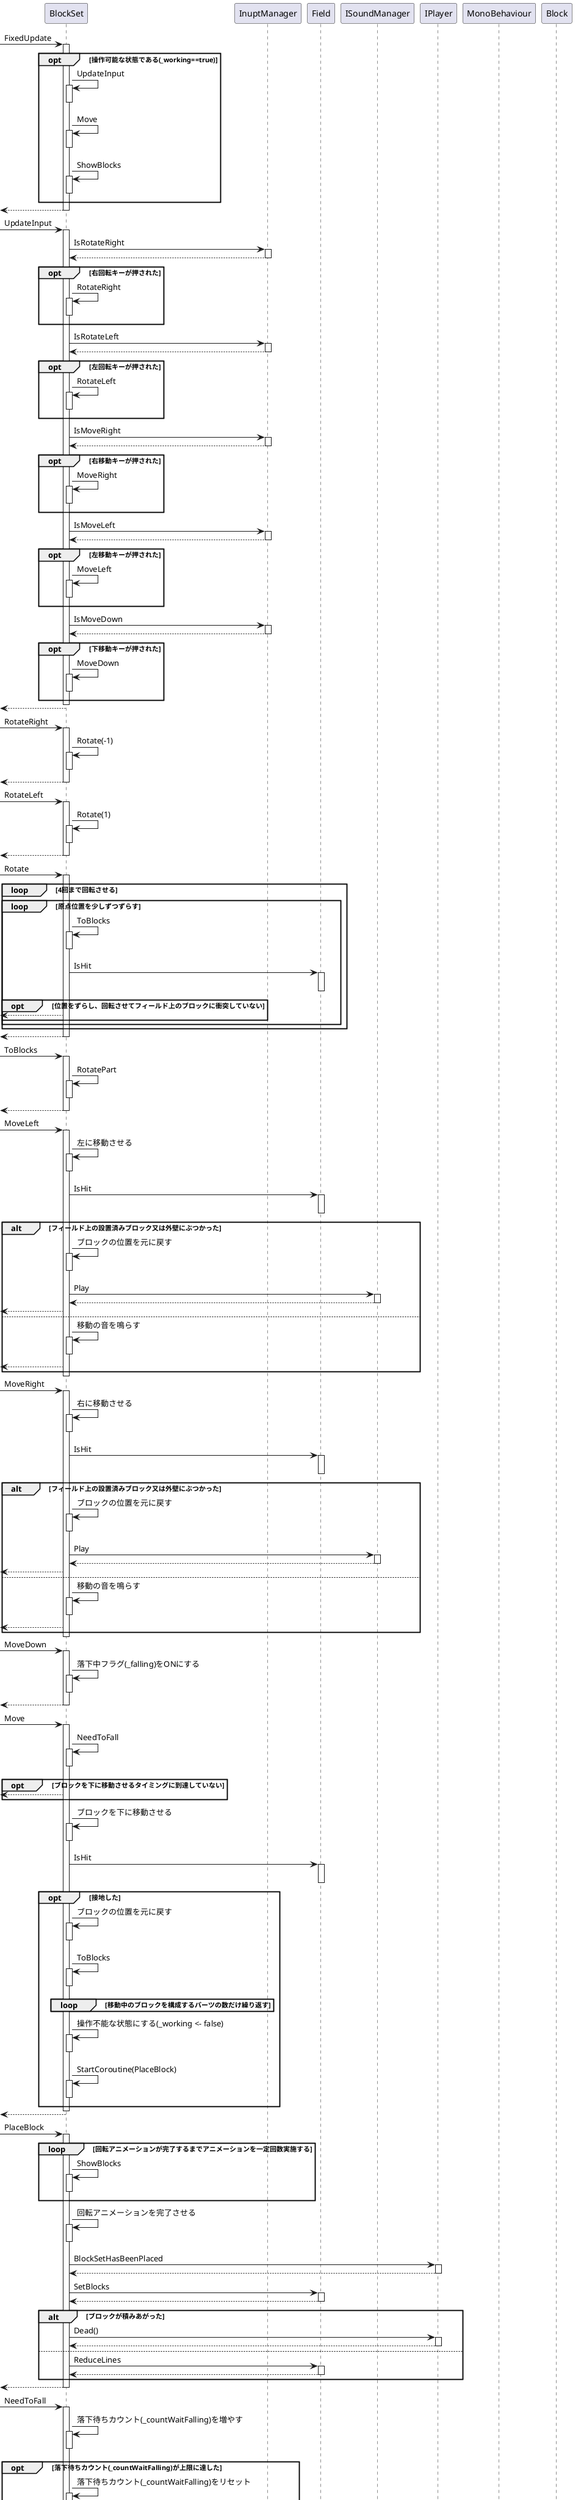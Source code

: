 @startuml

[-> BlockSet : FixedUpdate
activate BlockSet
    opt 操作可能な状態である(_working==true)
        BlockSet -> BlockSet : UpdateInput
        activate BlockSet
        deactivate BlockSet
        BlockSet -> BlockSet : Move
        activate BlockSet
        deactivate BlockSet
        BlockSet -> BlockSet : ShowBlocks
        activate BlockSet
        deactivate BlockSet
    end
    [<-- BlockSet
deactivate BlockSet


[-> BlockSet : UpdateInput
activate BlockSet
    BlockSet -> InuptManager : IsRotateRight
    activate InuptManager
        BlockSet <-- InuptManager
    deactivate InuptManager
    opt 右回転キーが押された
        BlockSet -> BlockSet : RotateRight
        activate BlockSet
        deactivate BlockSet
    end
    BlockSet -> InuptManager : IsRotateLeft
    activate InuptManager
        BlockSet <-- InuptManager
    deactivate InuptManager
    opt 左回転キーが押された
        BlockSet -> BlockSet : RotateLeft
        activate BlockSet
        deactivate BlockSet
    end
    BlockSet -> InuptManager : IsMoveRight
    activate InuptManager
        BlockSet <-- InuptManager
    deactivate InuptManager
    opt 右移動キーが押された
        BlockSet -> BlockSet : MoveRight
        activate BlockSet
        deactivate BlockSet
    end
    BlockSet -> InuptManager : IsMoveLeft
    activate InuptManager
        BlockSet <-- InuptManager
    deactivate InuptManager
    opt 左移動キーが押された
        BlockSet -> BlockSet : MoveLeft
        activate BlockSet
        deactivate BlockSet
    end
    BlockSet -> InuptManager : IsMoveDown
    activate InuptManager
        BlockSet <-- InuptManager
    deactivate InuptManager
    opt 下移動キーが押された
        BlockSet -> BlockSet : MoveDown
        activate BlockSet
        deactivate BlockSet
    end

deactivate BlockSet
[<-- BlockSet

[-> BlockSet : RotateRight
activate BlockSet
    BlockSet -> BlockSet : Rotate(-1)
        activate BlockSet
        deactivate BlockSet
    [<-- BlockSet
deactivate BlockSet

[-> BlockSet : RotateLeft
activate BlockSet
    BlockSet -> BlockSet : Rotate(1)
        activate BlockSet
        deactivate BlockSet
    [<-- BlockSet
deactivate BlockSet

[-> BlockSet : Rotate
activate BlockSet
    loop 4回まで回転させる
        loop 原点位置を少しずつずらす
            BlockSet -> BlockSet : ToBlocks
            activate BlockSet
            deactivate BlockSet
            BlockSet -> Field : IsHit
            activate Field
            deactivate Field
            opt 位置をずらし、回転させてフィールド上のブロックに衝突していない
                [<-- BlockSet
            end
        end
    end
    [<-- BlockSet
deactivate BlockSet

[-> BlockSet : ToBlocks
activate BlockSet
    BlockSet -> BlockSet : RotatePart
    activate BlockSet
    deactivate BlockSet
    [<-- BlockSet
deactivate BlockSet

[-> BlockSet : MoveLeft
activate BlockSet
    BlockSet -> BlockSet : 左に移動させる
    activate BlockSet
    deactivate BlockSet
    BlockSet -> Field : IsHit
    activate Field
    deactivate Field
    alt フィールド上の設置済みブロック又は外壁にぶつかった
        BlockSet -> BlockSet : ブロックの位置を元に戻す
        activate BlockSet
        deactivate BlockSet
        BlockSet -> ISoundManager : Play
        activate ISoundManager
            BlockSet <-- ISoundManager
        deactivate ISoundManager

    [<-- BlockSet
    else
        BlockSet -> BlockSet : 移動の音を鳴らす
            activate BlockSet
            deactivate BlockSet
    [<-- BlockSet
    end
deactivate BlockSet


[-> BlockSet : MoveRight
activate BlockSet
    BlockSet -> BlockSet : 右に移動させる
    activate BlockSet
    deactivate BlockSet
    BlockSet -> Field : IsHit
    activate Field
    deactivate Field
    alt フィールド上の設置済みブロック又は外壁にぶつかった
        BlockSet -> BlockSet : ブロックの位置を元に戻す
        activate BlockSet
        deactivate BlockSet
        BlockSet -> ISoundManager : Play
        activate ISoundManager
            BlockSet <-- ISoundManager
        deactivate ISoundManager

    [<-- BlockSet
    else
        BlockSet -> BlockSet : 移動の音を鳴らす
            activate BlockSet
            deactivate BlockSet
    [<-- BlockSet
    end
deactivate BlockSet


[-> BlockSet : MoveDown
activate BlockSet
    BlockSet -> BlockSet : 落下中フラグ(_falling)をONにする
        activate BlockSet
        deactivate BlockSet
    [<-- BlockSet
deactivate BlockSet


[-> BlockSet : Move
activate BlockSet
    BlockSet -> BlockSet : NeedToFall
    activate BlockSet
    deactivate BlockSet
    opt ブロックを下に移動させるタイミングに到達していない
        [<-- BlockSet
    end
    BlockSet -> BlockSet : ブロックを下に移動させる
    activate BlockSet
    deactivate BlockSet
    BlockSet -> Field : IsHit
    activate Field
    deactivate Field
    opt 接地した
        BlockSet -> BlockSet : ブロックの位置を元に戻す
        activate BlockSet
        deactivate BlockSet
        BlockSet -> BlockSet : ToBlocks
        activate BlockSet
        deactivate BlockSet
        loop 移動中のブロックを構成するパーツの数だけ繰り返す
        end

        BlockSet -> BlockSet : 操作不能な状態にする(_working <- false)
        activate BlockSet
        deactivate BlockSet

        BlockSet -> BlockSet : StartCoroutine(PlaceBlock)
        activate BlockSet
        deactivate BlockSet
    end
deactivate BlockSet
[<-- BlockSet

[-> BlockSet : PlaceBlock
activate BlockSet
        loop 回転アニメーションが完了するまでアニメーションを一定回数実施する
            BlockSet -> BlockSet : ShowBlocks
            activate BlockSet
            deactivate BlockSet
        end
        BlockSet -> BlockSet : 回転アニメーションを完了させる
        activate BlockSet
        deactivate BlockSet
        BlockSet -> IPlayer : BlockSetHasBeenPlaced
        activate IPlayer
            BlockSet <-- IPlayer
        deactivate IPlayer
        BlockSet -> Field : SetBlocks
        activate Field
            BlockSet <-- Field
        deactivate Field
        alt ブロックが積みあがった
            BlockSet -> IPlayer : Dead()
            activate IPlayer
                BlockSet <-- IPlayer
            deactivate IPlayer
        else
            BlockSet -> Field : ReduceLines
            activate Field
                BlockSet <-- Field 
            deactivate Field
        end

    [<-- BlockSet
deactivate BlockSet

[-> BlockSet : NeedToFall
activate BlockSet
    BlockSet -> BlockSet : 落下待ちカウント(_countWaitFalling)を増やす
    activate BlockSet
    deactivate BlockSet
    opt 落下待ちカウント(_countWaitFalling)が上限に達した
        BlockSet -> BlockSet : 落下待ちカウント(_countWaitFalling)をリセット
        activate BlockSet
        deactivate BlockSet
        BlockSet -> BlockSet : 落下カウント(_countFalling)を増やす
        activate BlockSet
        deactivate BlockSet
        opt 落下カウント(_countFalling)が上限に達した or 落下中フラグ(_falling)がON
            BlockSet -> BlockSet : 落下中フラグ(_falling)をOFFにする
            activate BlockSet
            deactivate BlockSet
            BlockSet -> BlockSet : 落下カウント(_countFalling)をリセットする
            activate BlockSet
            deactivate BlockSet
            [<-- BlockSet : true
        end
    end
    [<-- BlockSet : false
deactivate BlockSet

[-> BlockSet : Setup
activate BlockSet
    BlockSet -> BlockSet : Field, BlockSet, IPlayer のインスタンスを保持する
    activate BlockSet
    deactivate BlockSet
    BlockSet -> BlockSet : 落下中フラグ(_falling)をOFFにする
    activate BlockSet
    deactivate BlockSet
    [<-- BlockSet
    BlockSet -> BlockSet : _activeBlocks を生成する
    activate BlockSet
        loop ブロックのパーツ毎に実行する
            BlockSet -> MonoBehaviour : Instantiate
            activate MonoBehaviour
                MonoBehaviour -> Block : create
                activate Block
                    MonoBehaviour <-- Block
                deactivate Block
                BlockSet <-- MonoBehaviour : _prefabPart を複製してブロックのパーツを構築する
            deactivate MonoBehaviour
        end
    deactivate BlockSet
    BlockSet -> Field : Width
    activate Field
        BlockSet <-- Field
    deactivate Field
    BlockSet -> Field : Height
    activate Field
        BlockSet <-- Field
    deactivate Field
    BlockSet -> BlockSet : ブロックの初期位置を決定する
    activate BlockSet
    deactivate BlockSet
    [<-- BlockSet
    
deactivate BlockSet

@enduml
